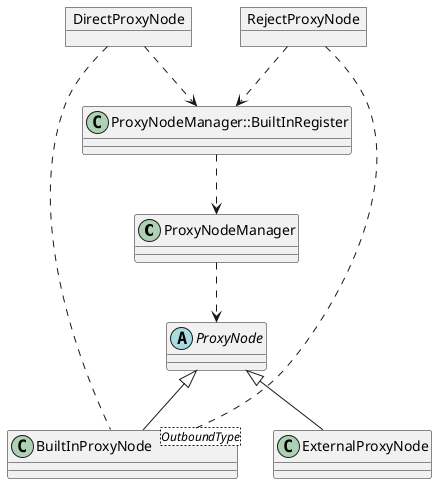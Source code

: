 @startuml
class ProxyNodeManager
class ProxyNodeManager::BuiltInRegister
abstract ProxyNode
class BuiltInProxyNode<OutboundType> extends ProxyNode
object DirectProxyNode
object RejectProxyNode
class ExternalProxyNode extends ProxyNode

ProxyNodeManager::BuiltInRegister ..> ProxyNodeManager
ProxyNodeManager ..> ProxyNode
DirectProxyNode ..> ProxyNodeManager::BuiltInRegister
RejectProxyNode ..> ProxyNodeManager::BuiltInRegister
DirectProxyNode .. BuiltInProxyNode
RejectProxyNode .. BuiltInProxyNode
@enduml

